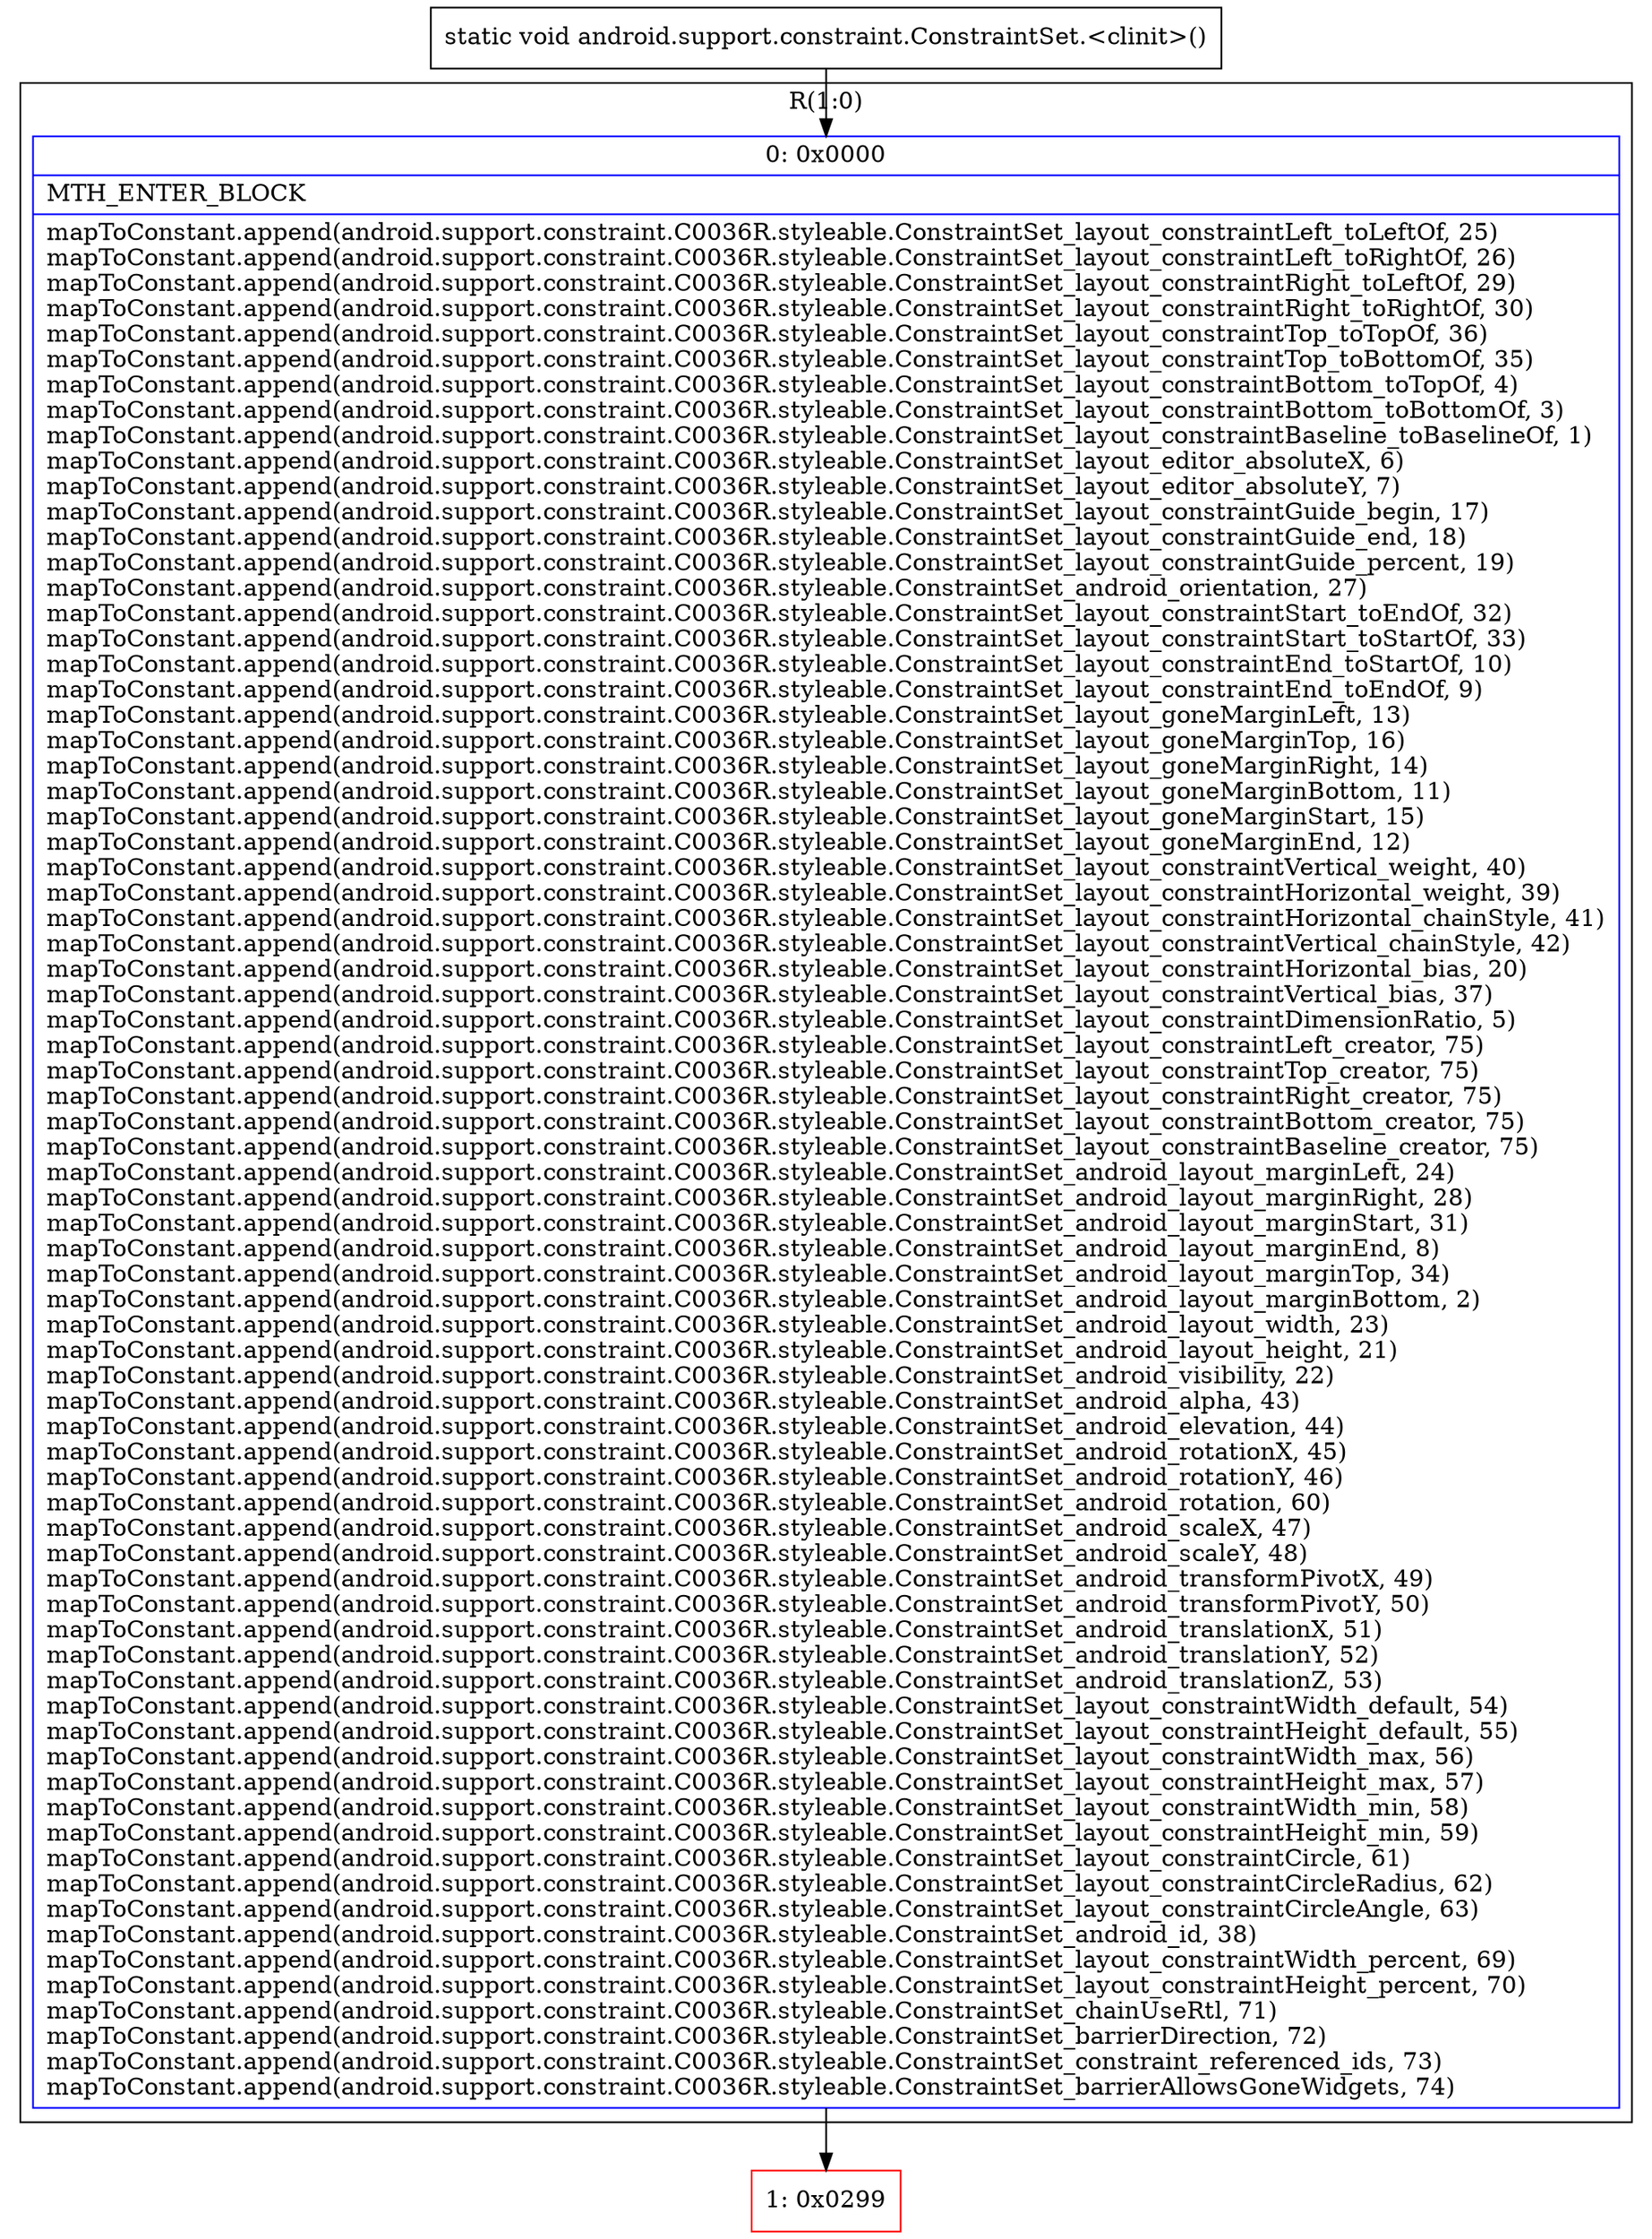 digraph "CFG forandroid.support.constraint.ConstraintSet.\<clinit\>()V" {
subgraph cluster_Region_313625297 {
label = "R(1:0)";
node [shape=record,color=blue];
Node_0 [shape=record,label="{0\:\ 0x0000|MTH_ENTER_BLOCK\l|mapToConstant.append(android.support.constraint.C0036R.styleable.ConstraintSet_layout_constraintLeft_toLeftOf, 25)\lmapToConstant.append(android.support.constraint.C0036R.styleable.ConstraintSet_layout_constraintLeft_toRightOf, 26)\lmapToConstant.append(android.support.constraint.C0036R.styleable.ConstraintSet_layout_constraintRight_toLeftOf, 29)\lmapToConstant.append(android.support.constraint.C0036R.styleable.ConstraintSet_layout_constraintRight_toRightOf, 30)\lmapToConstant.append(android.support.constraint.C0036R.styleable.ConstraintSet_layout_constraintTop_toTopOf, 36)\lmapToConstant.append(android.support.constraint.C0036R.styleable.ConstraintSet_layout_constraintTop_toBottomOf, 35)\lmapToConstant.append(android.support.constraint.C0036R.styleable.ConstraintSet_layout_constraintBottom_toTopOf, 4)\lmapToConstant.append(android.support.constraint.C0036R.styleable.ConstraintSet_layout_constraintBottom_toBottomOf, 3)\lmapToConstant.append(android.support.constraint.C0036R.styleable.ConstraintSet_layout_constraintBaseline_toBaselineOf, 1)\lmapToConstant.append(android.support.constraint.C0036R.styleable.ConstraintSet_layout_editor_absoluteX, 6)\lmapToConstant.append(android.support.constraint.C0036R.styleable.ConstraintSet_layout_editor_absoluteY, 7)\lmapToConstant.append(android.support.constraint.C0036R.styleable.ConstraintSet_layout_constraintGuide_begin, 17)\lmapToConstant.append(android.support.constraint.C0036R.styleable.ConstraintSet_layout_constraintGuide_end, 18)\lmapToConstant.append(android.support.constraint.C0036R.styleable.ConstraintSet_layout_constraintGuide_percent, 19)\lmapToConstant.append(android.support.constraint.C0036R.styleable.ConstraintSet_android_orientation, 27)\lmapToConstant.append(android.support.constraint.C0036R.styleable.ConstraintSet_layout_constraintStart_toEndOf, 32)\lmapToConstant.append(android.support.constraint.C0036R.styleable.ConstraintSet_layout_constraintStart_toStartOf, 33)\lmapToConstant.append(android.support.constraint.C0036R.styleable.ConstraintSet_layout_constraintEnd_toStartOf, 10)\lmapToConstant.append(android.support.constraint.C0036R.styleable.ConstraintSet_layout_constraintEnd_toEndOf, 9)\lmapToConstant.append(android.support.constraint.C0036R.styleable.ConstraintSet_layout_goneMarginLeft, 13)\lmapToConstant.append(android.support.constraint.C0036R.styleable.ConstraintSet_layout_goneMarginTop, 16)\lmapToConstant.append(android.support.constraint.C0036R.styleable.ConstraintSet_layout_goneMarginRight, 14)\lmapToConstant.append(android.support.constraint.C0036R.styleable.ConstraintSet_layout_goneMarginBottom, 11)\lmapToConstant.append(android.support.constraint.C0036R.styleable.ConstraintSet_layout_goneMarginStart, 15)\lmapToConstant.append(android.support.constraint.C0036R.styleable.ConstraintSet_layout_goneMarginEnd, 12)\lmapToConstant.append(android.support.constraint.C0036R.styleable.ConstraintSet_layout_constraintVertical_weight, 40)\lmapToConstant.append(android.support.constraint.C0036R.styleable.ConstraintSet_layout_constraintHorizontal_weight, 39)\lmapToConstant.append(android.support.constraint.C0036R.styleable.ConstraintSet_layout_constraintHorizontal_chainStyle, 41)\lmapToConstant.append(android.support.constraint.C0036R.styleable.ConstraintSet_layout_constraintVertical_chainStyle, 42)\lmapToConstant.append(android.support.constraint.C0036R.styleable.ConstraintSet_layout_constraintHorizontal_bias, 20)\lmapToConstant.append(android.support.constraint.C0036R.styleable.ConstraintSet_layout_constraintVertical_bias, 37)\lmapToConstant.append(android.support.constraint.C0036R.styleable.ConstraintSet_layout_constraintDimensionRatio, 5)\lmapToConstant.append(android.support.constraint.C0036R.styleable.ConstraintSet_layout_constraintLeft_creator, 75)\lmapToConstant.append(android.support.constraint.C0036R.styleable.ConstraintSet_layout_constraintTop_creator, 75)\lmapToConstant.append(android.support.constraint.C0036R.styleable.ConstraintSet_layout_constraintRight_creator, 75)\lmapToConstant.append(android.support.constraint.C0036R.styleable.ConstraintSet_layout_constraintBottom_creator, 75)\lmapToConstant.append(android.support.constraint.C0036R.styleable.ConstraintSet_layout_constraintBaseline_creator, 75)\lmapToConstant.append(android.support.constraint.C0036R.styleable.ConstraintSet_android_layout_marginLeft, 24)\lmapToConstant.append(android.support.constraint.C0036R.styleable.ConstraintSet_android_layout_marginRight, 28)\lmapToConstant.append(android.support.constraint.C0036R.styleable.ConstraintSet_android_layout_marginStart, 31)\lmapToConstant.append(android.support.constraint.C0036R.styleable.ConstraintSet_android_layout_marginEnd, 8)\lmapToConstant.append(android.support.constraint.C0036R.styleable.ConstraintSet_android_layout_marginTop, 34)\lmapToConstant.append(android.support.constraint.C0036R.styleable.ConstraintSet_android_layout_marginBottom, 2)\lmapToConstant.append(android.support.constraint.C0036R.styleable.ConstraintSet_android_layout_width, 23)\lmapToConstant.append(android.support.constraint.C0036R.styleable.ConstraintSet_android_layout_height, 21)\lmapToConstant.append(android.support.constraint.C0036R.styleable.ConstraintSet_android_visibility, 22)\lmapToConstant.append(android.support.constraint.C0036R.styleable.ConstraintSet_android_alpha, 43)\lmapToConstant.append(android.support.constraint.C0036R.styleable.ConstraintSet_android_elevation, 44)\lmapToConstant.append(android.support.constraint.C0036R.styleable.ConstraintSet_android_rotationX, 45)\lmapToConstant.append(android.support.constraint.C0036R.styleable.ConstraintSet_android_rotationY, 46)\lmapToConstant.append(android.support.constraint.C0036R.styleable.ConstraintSet_android_rotation, 60)\lmapToConstant.append(android.support.constraint.C0036R.styleable.ConstraintSet_android_scaleX, 47)\lmapToConstant.append(android.support.constraint.C0036R.styleable.ConstraintSet_android_scaleY, 48)\lmapToConstant.append(android.support.constraint.C0036R.styleable.ConstraintSet_android_transformPivotX, 49)\lmapToConstant.append(android.support.constraint.C0036R.styleable.ConstraintSet_android_transformPivotY, 50)\lmapToConstant.append(android.support.constraint.C0036R.styleable.ConstraintSet_android_translationX, 51)\lmapToConstant.append(android.support.constraint.C0036R.styleable.ConstraintSet_android_translationY, 52)\lmapToConstant.append(android.support.constraint.C0036R.styleable.ConstraintSet_android_translationZ, 53)\lmapToConstant.append(android.support.constraint.C0036R.styleable.ConstraintSet_layout_constraintWidth_default, 54)\lmapToConstant.append(android.support.constraint.C0036R.styleable.ConstraintSet_layout_constraintHeight_default, 55)\lmapToConstant.append(android.support.constraint.C0036R.styleable.ConstraintSet_layout_constraintWidth_max, 56)\lmapToConstant.append(android.support.constraint.C0036R.styleable.ConstraintSet_layout_constraintHeight_max, 57)\lmapToConstant.append(android.support.constraint.C0036R.styleable.ConstraintSet_layout_constraintWidth_min, 58)\lmapToConstant.append(android.support.constraint.C0036R.styleable.ConstraintSet_layout_constraintHeight_min, 59)\lmapToConstant.append(android.support.constraint.C0036R.styleable.ConstraintSet_layout_constraintCircle, 61)\lmapToConstant.append(android.support.constraint.C0036R.styleable.ConstraintSet_layout_constraintCircleRadius, 62)\lmapToConstant.append(android.support.constraint.C0036R.styleable.ConstraintSet_layout_constraintCircleAngle, 63)\lmapToConstant.append(android.support.constraint.C0036R.styleable.ConstraintSet_android_id, 38)\lmapToConstant.append(android.support.constraint.C0036R.styleable.ConstraintSet_layout_constraintWidth_percent, 69)\lmapToConstant.append(android.support.constraint.C0036R.styleable.ConstraintSet_layout_constraintHeight_percent, 70)\lmapToConstant.append(android.support.constraint.C0036R.styleable.ConstraintSet_chainUseRtl, 71)\lmapToConstant.append(android.support.constraint.C0036R.styleable.ConstraintSet_barrierDirection, 72)\lmapToConstant.append(android.support.constraint.C0036R.styleable.ConstraintSet_constraint_referenced_ids, 73)\lmapToConstant.append(android.support.constraint.C0036R.styleable.ConstraintSet_barrierAllowsGoneWidgets, 74)\l}"];
}
Node_1 [shape=record,color=red,label="{1\:\ 0x0299}"];
MethodNode[shape=record,label="{static void android.support.constraint.ConstraintSet.\<clinit\>() }"];
MethodNode -> Node_0;
Node_0 -> Node_1;
}

